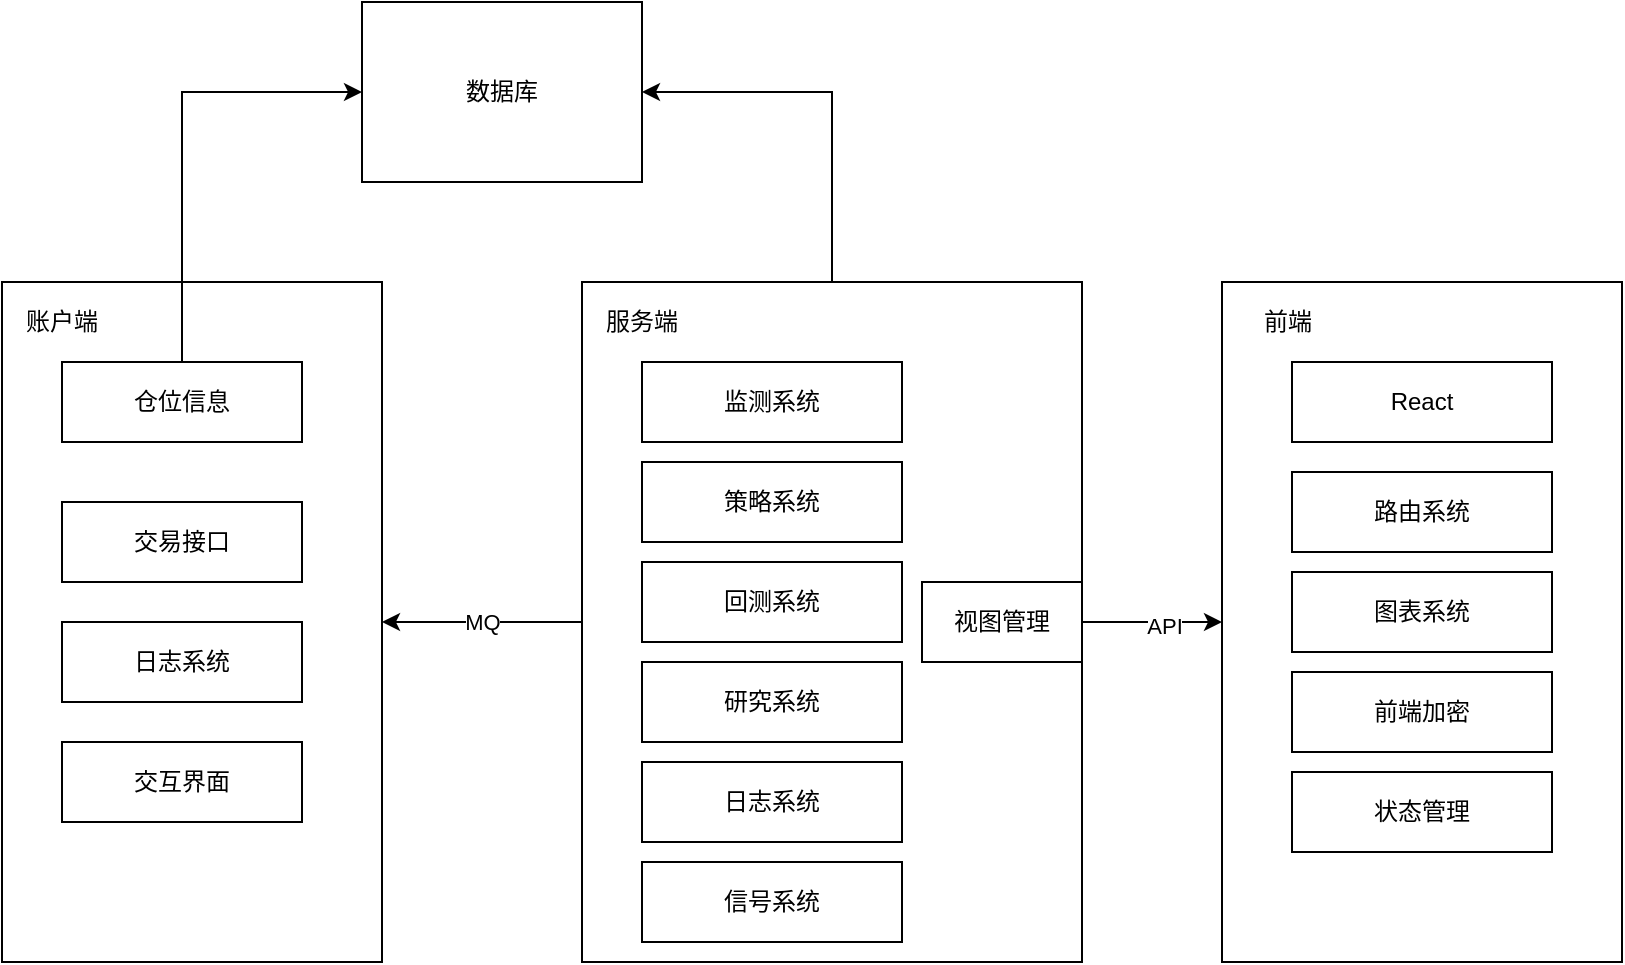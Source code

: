 <mxfile>
    <diagram id="7RZHAUPYcGRWOtRxMvZq" name="Page-1">
        <mxGraphModel dx="1004" dy="514" grid="1" gridSize="10" guides="1" tooltips="1" connect="1" arrows="1" fold="1" page="1" pageScale="1" pageWidth="827" pageHeight="1169" math="0" shadow="0">
            <root>
                <mxCell id="0"/>
                <mxCell id="1" parent="0"/>
                <mxCell id="2" value="" style="rounded=0;whiteSpace=wrap;html=1;" vertex="1" parent="1">
                    <mxGeometry x="60" y="190" width="190" height="340" as="geometry"/>
                </mxCell>
                <mxCell id="17" style="edgeStyle=orthogonalEdgeStyle;rounded=0;orthogonalLoop=1;jettySize=auto;html=1;entryX=1;entryY=0.5;entryDx=0;entryDy=0;" edge="1" parent="1" source="4" target="10">
                    <mxGeometry relative="1" as="geometry"/>
                </mxCell>
                <mxCell id="30" value="" style="edgeStyle=orthogonalEdgeStyle;rounded=0;orthogonalLoop=1;jettySize=auto;html=1;entryX=0;entryY=0.5;entryDx=0;entryDy=0;" edge="1" parent="1" source="4" target="5">
                    <mxGeometry relative="1" as="geometry"/>
                </mxCell>
                <mxCell id="33" value="API" style="edgeLabel;html=1;align=center;verticalAlign=middle;resizable=0;points=[];" vertex="1" connectable="0" parent="30">
                    <mxGeometry x="0.176" y="-2" relative="1" as="geometry">
                        <mxPoint as="offset"/>
                    </mxGeometry>
                </mxCell>
                <mxCell id="35" value="MQ" style="edgeStyle=orthogonalEdgeStyle;rounded=0;orthogonalLoop=1;jettySize=auto;html=1;" edge="1" parent="1" source="4" target="2">
                    <mxGeometry relative="1" as="geometry"/>
                </mxCell>
                <mxCell id="4" value="" style="rounded=0;whiteSpace=wrap;html=1;" vertex="1" parent="1">
                    <mxGeometry x="350" y="190" width="250" height="340" as="geometry"/>
                </mxCell>
                <mxCell id="11" style="edgeStyle=orthogonalEdgeStyle;rounded=0;orthogonalLoop=1;jettySize=auto;html=1;entryX=0;entryY=0.5;entryDx=0;entryDy=0;" edge="1" parent="1" source="6" target="10">
                    <mxGeometry relative="1" as="geometry">
                        <Array as="points">
                            <mxPoint x="150" y="95"/>
                        </Array>
                    </mxGeometry>
                </mxCell>
                <mxCell id="6" value="仓位信息" style="rounded=0;whiteSpace=wrap;html=1;" vertex="1" parent="1">
                    <mxGeometry x="90" y="230" width="120" height="40" as="geometry"/>
                </mxCell>
                <mxCell id="7" value="账户端" style="text;html=1;strokeColor=none;fillColor=none;align=center;verticalAlign=middle;whiteSpace=wrap;rounded=0;" vertex="1" parent="1">
                    <mxGeometry x="70" y="200" width="40" height="20" as="geometry"/>
                </mxCell>
                <mxCell id="8" value="服务端" style="text;html=1;strokeColor=none;fillColor=none;align=center;verticalAlign=middle;whiteSpace=wrap;rounded=0;" vertex="1" parent="1">
                    <mxGeometry x="360" y="200" width="40" height="20" as="geometry"/>
                </mxCell>
                <mxCell id="10" value="数据库" style="rounded=0;whiteSpace=wrap;html=1;" vertex="1" parent="1">
                    <mxGeometry x="240" y="50" width="140" height="90" as="geometry"/>
                </mxCell>
                <mxCell id="12" value="交易接口" style="rounded=0;whiteSpace=wrap;html=1;" vertex="1" parent="1">
                    <mxGeometry x="90" y="300" width="120" height="40" as="geometry"/>
                </mxCell>
                <mxCell id="14" value="监测系统" style="rounded=0;whiteSpace=wrap;html=1;" vertex="1" parent="1">
                    <mxGeometry x="380" y="230" width="130" height="40" as="geometry"/>
                </mxCell>
                <mxCell id="15" value="策略系统" style="rounded=0;whiteSpace=wrap;html=1;" vertex="1" parent="1">
                    <mxGeometry x="380" y="280" width="130" height="40" as="geometry"/>
                </mxCell>
                <mxCell id="18" value="回测系统" style="rounded=0;whiteSpace=wrap;html=1;" vertex="1" parent="1">
                    <mxGeometry x="380" y="330" width="130" height="40" as="geometry"/>
                </mxCell>
                <mxCell id="19" value="研究系统" style="rounded=0;whiteSpace=wrap;html=1;" vertex="1" parent="1">
                    <mxGeometry x="380" y="380" width="130" height="40" as="geometry"/>
                </mxCell>
                <mxCell id="25" value="日志系统" style="rounded=0;whiteSpace=wrap;html=1;" vertex="1" parent="1">
                    <mxGeometry x="90" y="360" width="120" height="40" as="geometry"/>
                </mxCell>
                <mxCell id="26" value="日志系统" style="rounded=0;whiteSpace=wrap;html=1;" vertex="1" parent="1">
                    <mxGeometry x="380" y="430" width="130" height="40" as="geometry"/>
                </mxCell>
                <mxCell id="27" value="信号系统" style="rounded=0;whiteSpace=wrap;html=1;" vertex="1" parent="1">
                    <mxGeometry x="380" y="480" width="130" height="40" as="geometry"/>
                </mxCell>
                <mxCell id="28" value="交互界面" style="rounded=0;whiteSpace=wrap;html=1;" vertex="1" parent="1">
                    <mxGeometry x="90" y="420" width="120" height="40" as="geometry"/>
                </mxCell>
                <mxCell id="32" value="" style="group" vertex="1" connectable="0" parent="1">
                    <mxGeometry x="670" y="190" width="200" height="340" as="geometry"/>
                </mxCell>
                <mxCell id="5" value="" style="rounded=0;whiteSpace=wrap;html=1;" vertex="1" parent="32">
                    <mxGeometry width="200" height="340" as="geometry"/>
                </mxCell>
                <mxCell id="9" value="前端" style="text;html=1;strokeColor=none;fillColor=none;align=center;verticalAlign=middle;whiteSpace=wrap;rounded=0;" vertex="1" parent="32">
                    <mxGeometry x="13" y="10" width="40" height="20" as="geometry"/>
                </mxCell>
                <mxCell id="20" value="路由系统" style="rounded=0;whiteSpace=wrap;html=1;" vertex="1" parent="32">
                    <mxGeometry x="35" y="95" width="130" height="40" as="geometry"/>
                </mxCell>
                <mxCell id="21" value="图表系统" style="rounded=0;whiteSpace=wrap;html=1;" vertex="1" parent="32">
                    <mxGeometry x="35" y="145" width="130" height="40" as="geometry"/>
                </mxCell>
                <mxCell id="22" value="前端加密" style="rounded=0;whiteSpace=wrap;html=1;" vertex="1" parent="32">
                    <mxGeometry x="35" y="195" width="130" height="40" as="geometry"/>
                </mxCell>
                <mxCell id="23" value="状态管理" style="rounded=0;whiteSpace=wrap;html=1;" vertex="1" parent="32">
                    <mxGeometry x="35" y="245" width="130" height="40" as="geometry"/>
                </mxCell>
                <mxCell id="29" value="路由系统" style="rounded=0;whiteSpace=wrap;html=1;" vertex="1" parent="32">
                    <mxGeometry x="35" y="40" width="130" height="40" as="geometry"/>
                </mxCell>
                <mxCell id="31" value="React" style="rounded=0;whiteSpace=wrap;html=1;" vertex="1" parent="32">
                    <mxGeometry x="35" y="40" width="130" height="40" as="geometry"/>
                </mxCell>
                <mxCell id="34" value="视图管理" style="rounded=0;whiteSpace=wrap;html=1;" vertex="1" parent="1">
                    <mxGeometry x="520" y="340" width="80" height="40" as="geometry"/>
                </mxCell>
            </root>
        </mxGraphModel>
    </diagram>
</mxfile>